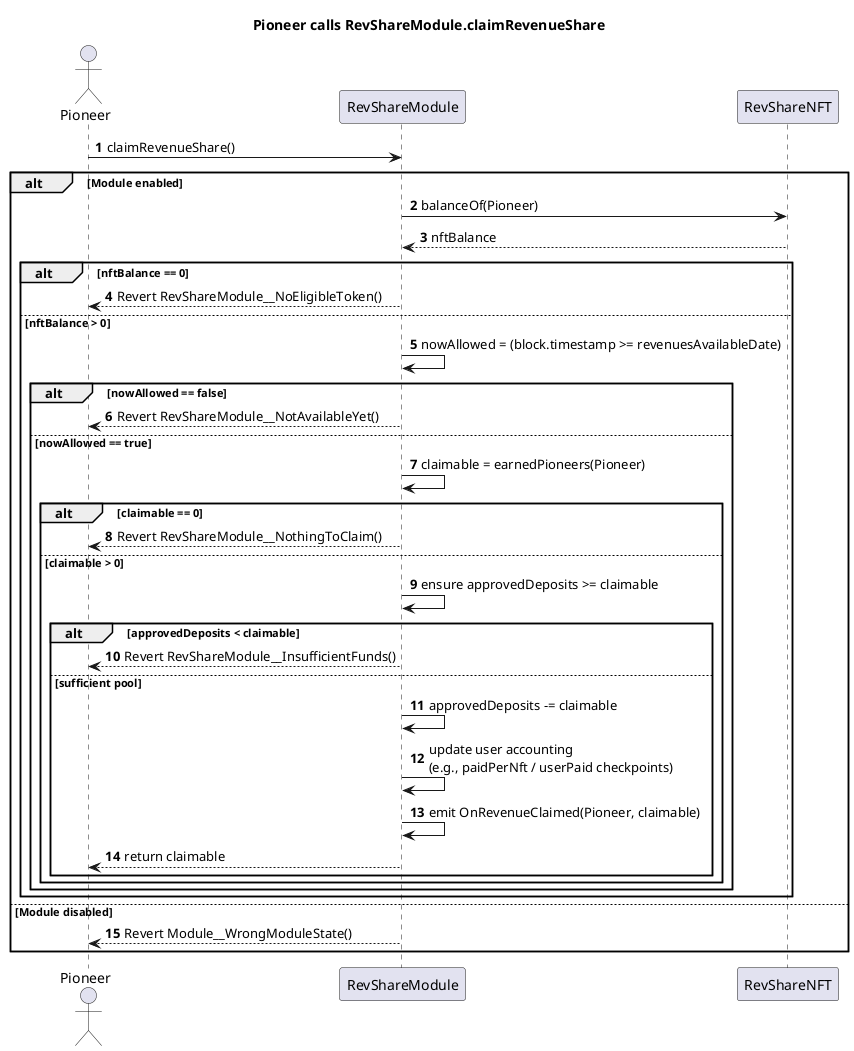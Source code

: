 @startuml Pioneer Claims Revenue Share
title Pioneer calls RevShareModule.claimRevenueShare
autonumber

actor Pioneer
participant RevShareModule
participant RevShareNFT

Pioneer -> RevShareModule: claimRevenueShare()

alt Module enabled
  RevShareModule -> RevShareNFT: balanceOf(Pioneer)
  RevShareNFT --> RevShareModule: nftBalance

  alt nftBalance == 0
    RevShareModule --> Pioneer: Revert RevShareModule__NoEligibleToken()
  else nftBalance > 0
    RevShareModule -> RevShareModule: nowAllowed = (block.timestamp >= revenuesAvailableDate)

    alt nowAllowed == false
      RevShareModule --> Pioneer: Revert RevShareModule__NotAvailableYet()
    else nowAllowed == true
      RevShareModule -> RevShareModule: claimable = earnedPioneers(Pioneer)
      alt claimable == 0
        RevShareModule --> Pioneer: Revert RevShareModule__NothingToClaim()
      else claimable > 0
        RevShareModule -> RevShareModule: ensure approvedDeposits >= claimable
        alt approvedDeposits < claimable
          RevShareModule --> Pioneer: Revert RevShareModule__InsufficientFunds()
        else sufficient pool
          RevShareModule -> RevShareModule: approvedDeposits -= claimable
          RevShareModule -> RevShareModule: update user accounting\n(e.g., paidPerNft / userPaid checkpoints)
          RevShareModule -> RevShareModule: emit OnRevenueClaimed(Pioneer, claimable)
          RevShareModule --> Pioneer: return claimable
        end
      end
    end
  end
else Module disabled
  RevShareModule --> Pioneer: Revert Module__WrongModuleState()
end

@enduml
